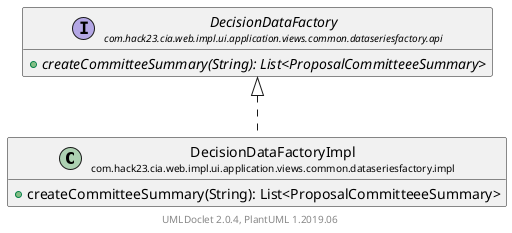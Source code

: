 @startuml
    set namespaceSeparator none
    hide empty fields
    hide empty methods

    class "<size:14>DecisionDataFactoryImpl\n<size:10>com.hack23.cia.web.impl.ui.application.views.common.dataseriesfactory.impl" as com.hack23.cia.web.impl.ui.application.views.common.dataseriesfactory.impl.DecisionDataFactoryImpl [[DecisionDataFactoryImpl.html]] {
        +createCommitteeSummary(String): List<ProposalCommitteeeSummary>
    }

    interface "<size:14>DecisionDataFactory\n<size:10>com.hack23.cia.web.impl.ui.application.views.common.dataseriesfactory.api" as com.hack23.cia.web.impl.ui.application.views.common.dataseriesfactory.api.DecisionDataFactory [[../api/DecisionDataFactory.html]] {
        {abstract} +createCommitteeSummary(String): List<ProposalCommitteeeSummary>
    }

    com.hack23.cia.web.impl.ui.application.views.common.dataseriesfactory.api.DecisionDataFactory <|.. com.hack23.cia.web.impl.ui.application.views.common.dataseriesfactory.impl.DecisionDataFactoryImpl

    center footer UMLDoclet 2.0.4, PlantUML 1.2019.06
@enduml

